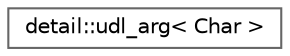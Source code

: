 digraph "类继承关系图"
{
 // LATEX_PDF_SIZE
  bgcolor="transparent";
  edge [fontname=Helvetica,fontsize=10,labelfontname=Helvetica,labelfontsize=10];
  node [fontname=Helvetica,fontsize=10,shape=box,height=0.2,width=0.4];
  rankdir="LR";
  Node0 [id="Node000000",label="detail::udl_arg\< Char \>",height=0.2,width=0.4,color="grey40", fillcolor="white", style="filled",URL="$structdetail_1_1udl__arg.html",tooltip=" "];
}
